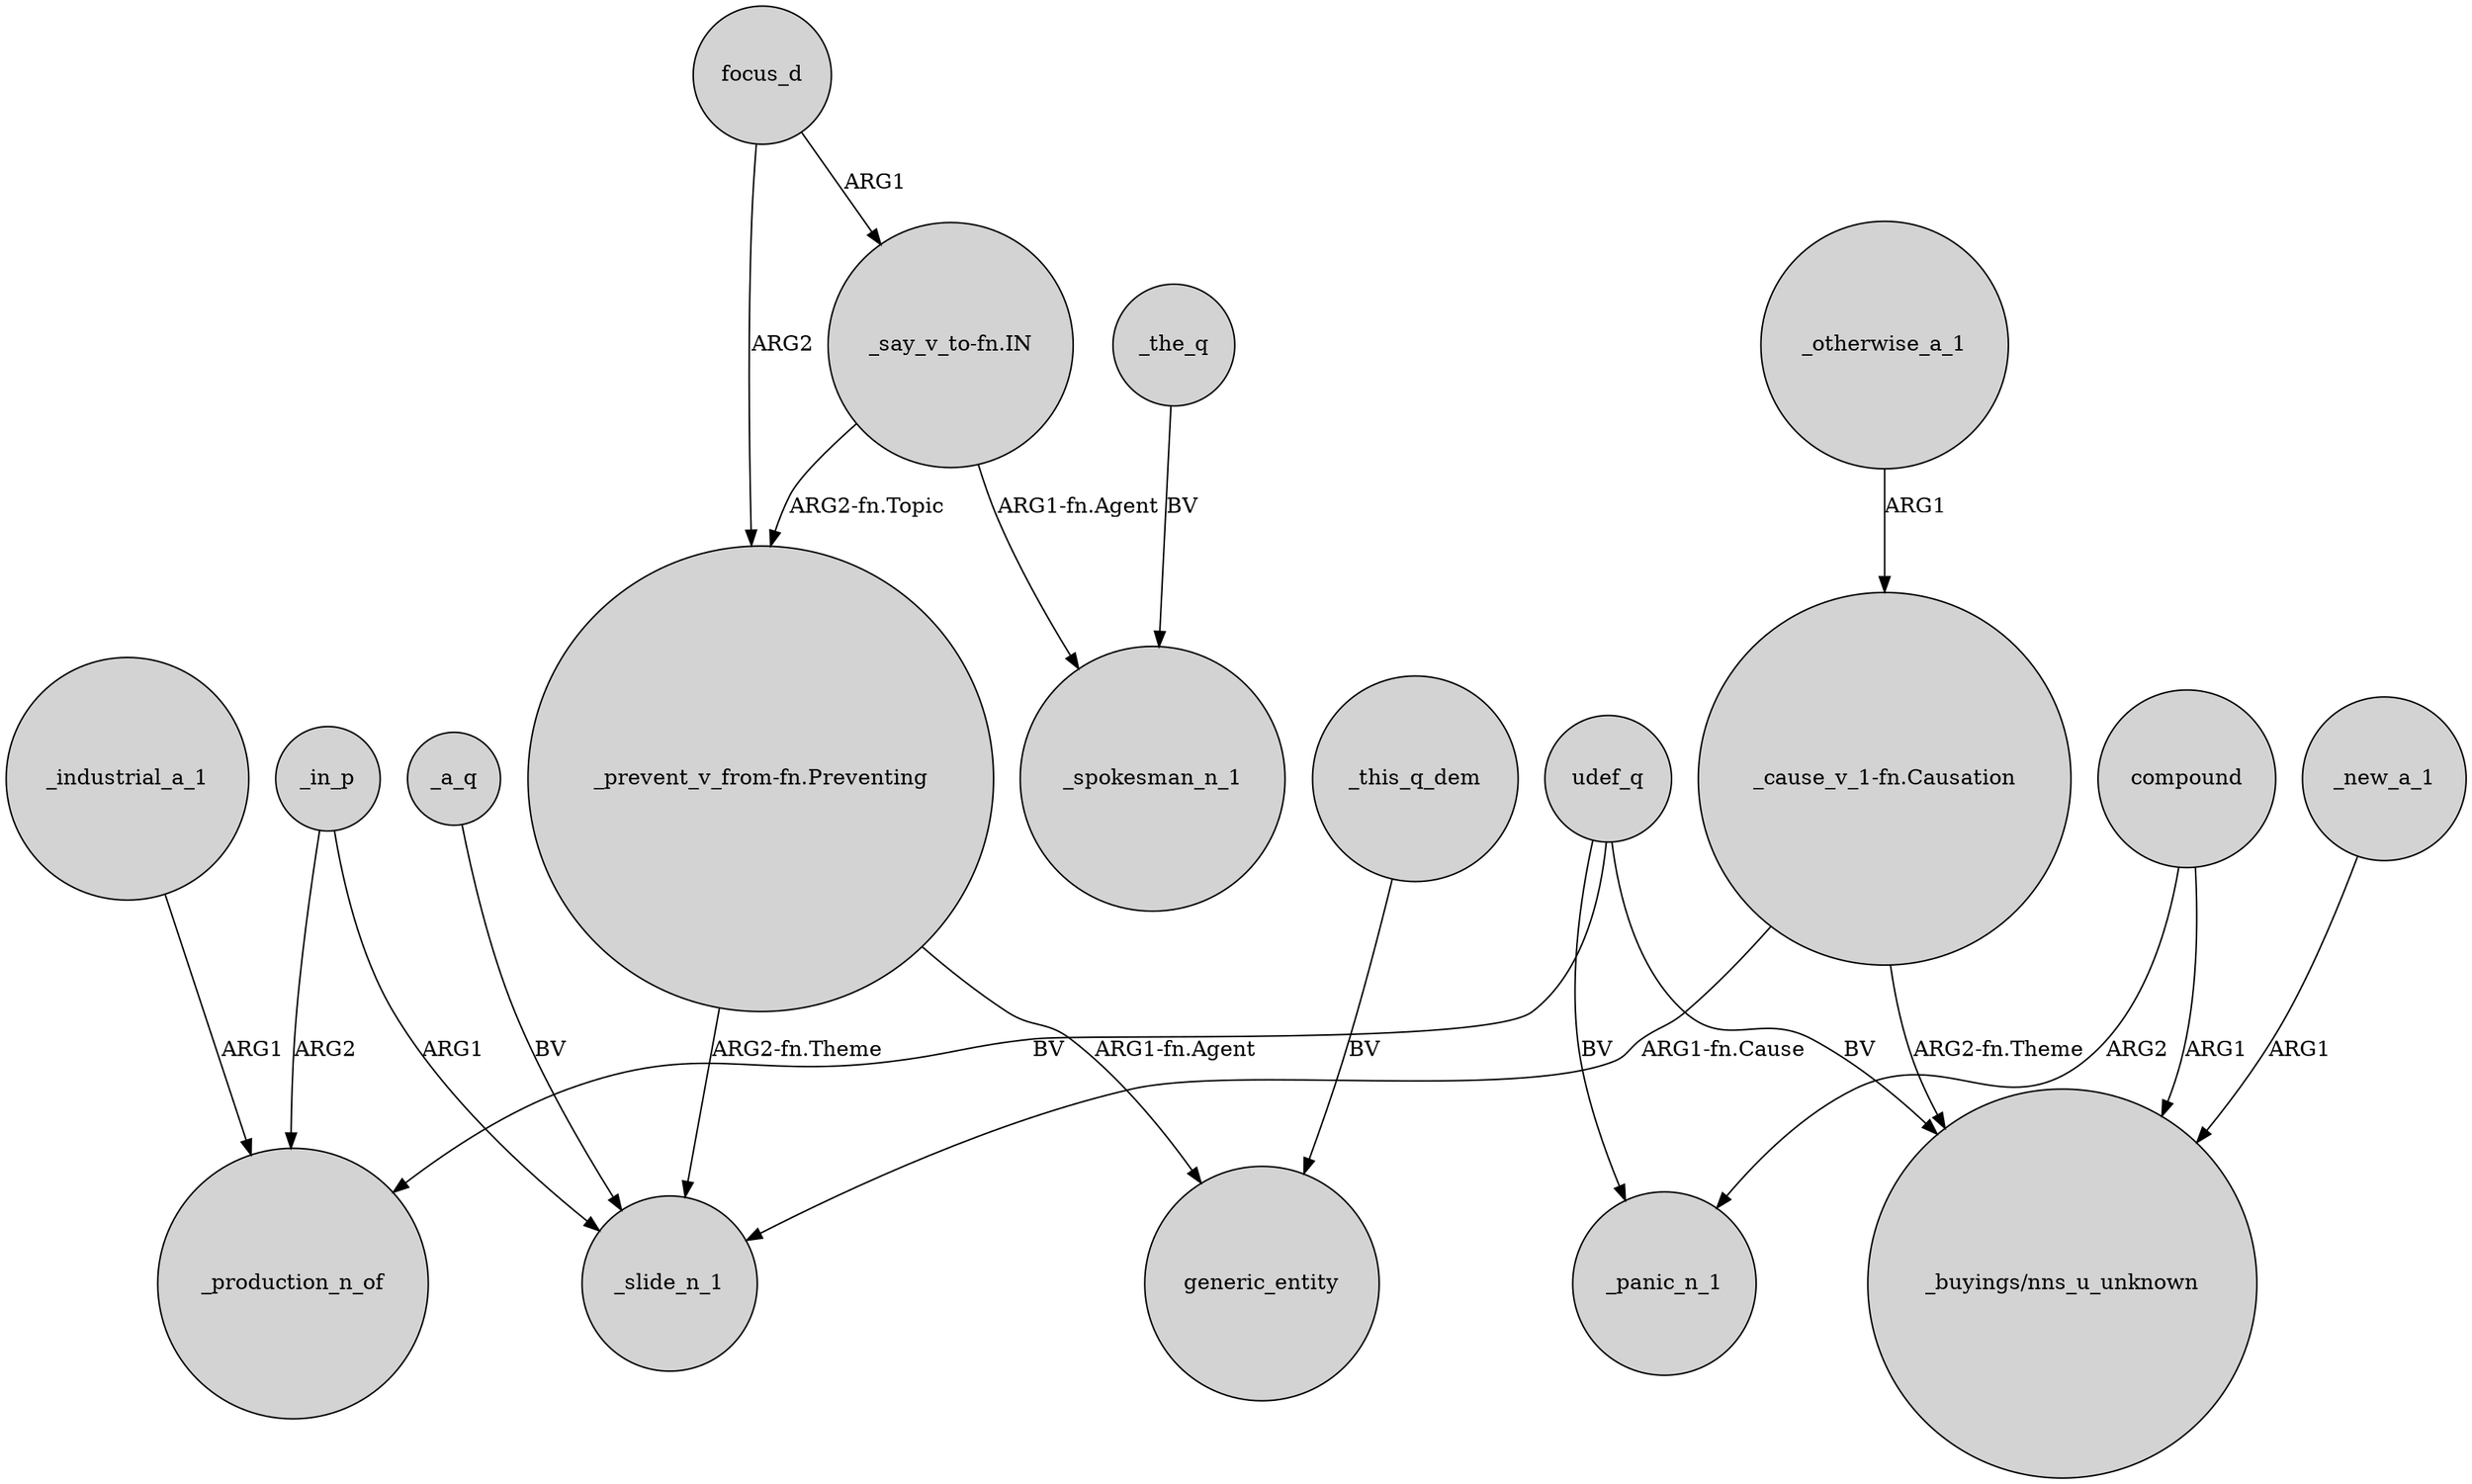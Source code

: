 digraph {
	node [shape=circle style=filled]
	udef_q -> _production_n_of [label=BV]
	"_say_v_to-fn.IN" -> "_prevent_v_from-fn.Preventing" [label="ARG2-fn.Topic"]
	_otherwise_a_1 -> "_cause_v_1-fn.Causation" [label=ARG1]
	"_say_v_to-fn.IN" -> _spokesman_n_1 [label="ARG1-fn.Agent"]
	compound -> _panic_n_1 [label=ARG2]
	focus_d -> "_prevent_v_from-fn.Preventing" [label=ARG2]
	"_cause_v_1-fn.Causation" -> _slide_n_1 [label="ARG1-fn.Cause"]
	_this_q_dem -> generic_entity [label=BV]
	_in_p -> _production_n_of [label=ARG2]
	"_prevent_v_from-fn.Preventing" -> generic_entity [label="ARG1-fn.Agent"]
	"_cause_v_1-fn.Causation" -> "_buyings/nns_u_unknown" [label="ARG2-fn.Theme"]
	udef_q -> _panic_n_1 [label=BV]
	_industrial_a_1 -> _production_n_of [label=ARG1]
	_the_q -> _spokesman_n_1 [label=BV]
	compound -> "_buyings/nns_u_unknown" [label=ARG1]
	_in_p -> _slide_n_1 [label=ARG1]
	"_prevent_v_from-fn.Preventing" -> _slide_n_1 [label="ARG2-fn.Theme"]
	_a_q -> _slide_n_1 [label=BV]
	udef_q -> "_buyings/nns_u_unknown" [label=BV]
	focus_d -> "_say_v_to-fn.IN" [label=ARG1]
	_new_a_1 -> "_buyings/nns_u_unknown" [label=ARG1]
}
